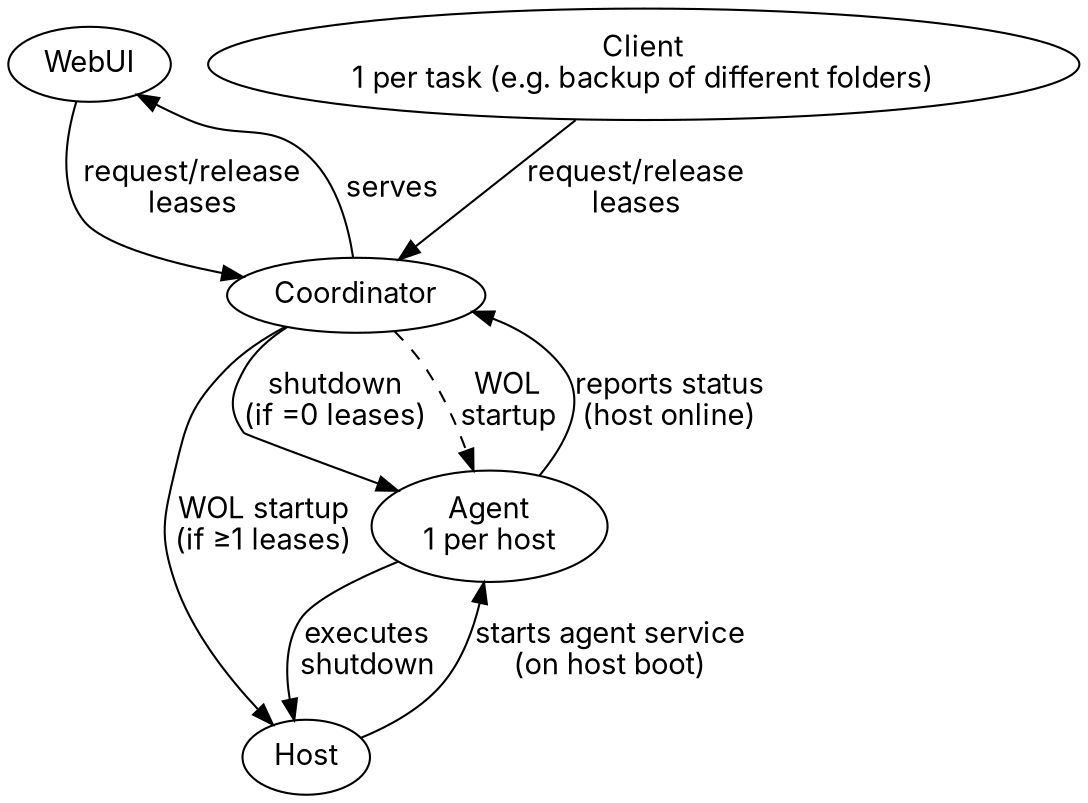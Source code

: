 digraph HostLifecycle {
  rankdir=TB;
  // Prefer Inter for generated diagrams to avoid serif fallbacks.
  node [shape=ellipse, fontname="Inter"];
  edge [fontname="Inter"];

  webui [label="WebUI"];
  client [label="Client\n1 per task (e.g. backup of different folders)"];
  coordinator [label="Coordinator"];
  host [label="Host"];
  agent [label="Agent\n1 per host"];

  // Other relationships
  host -> agent [label="starts agent service\n(on host boot)"];
  coordinator -> webui [label="serves"];

  // Lease interactions (combined arrow)
  client -> coordinator [label="request/release\nleases"];
  webui -> coordinator [label="request/release\nleases"];

  // Host lifecycle commands
  coordinator -> host [label="WOL startup\n(if ≥1 leases)"];
  coordinator -> agent [label="shutdown\n(if =0 leases)"];
  agent -> host [label="executes\nshutdown"];
  coordinator -> agent [label="WOL\nstartup", style=dashed];
  agent -> coordinator [label="reports status\n(host online)"];
}
